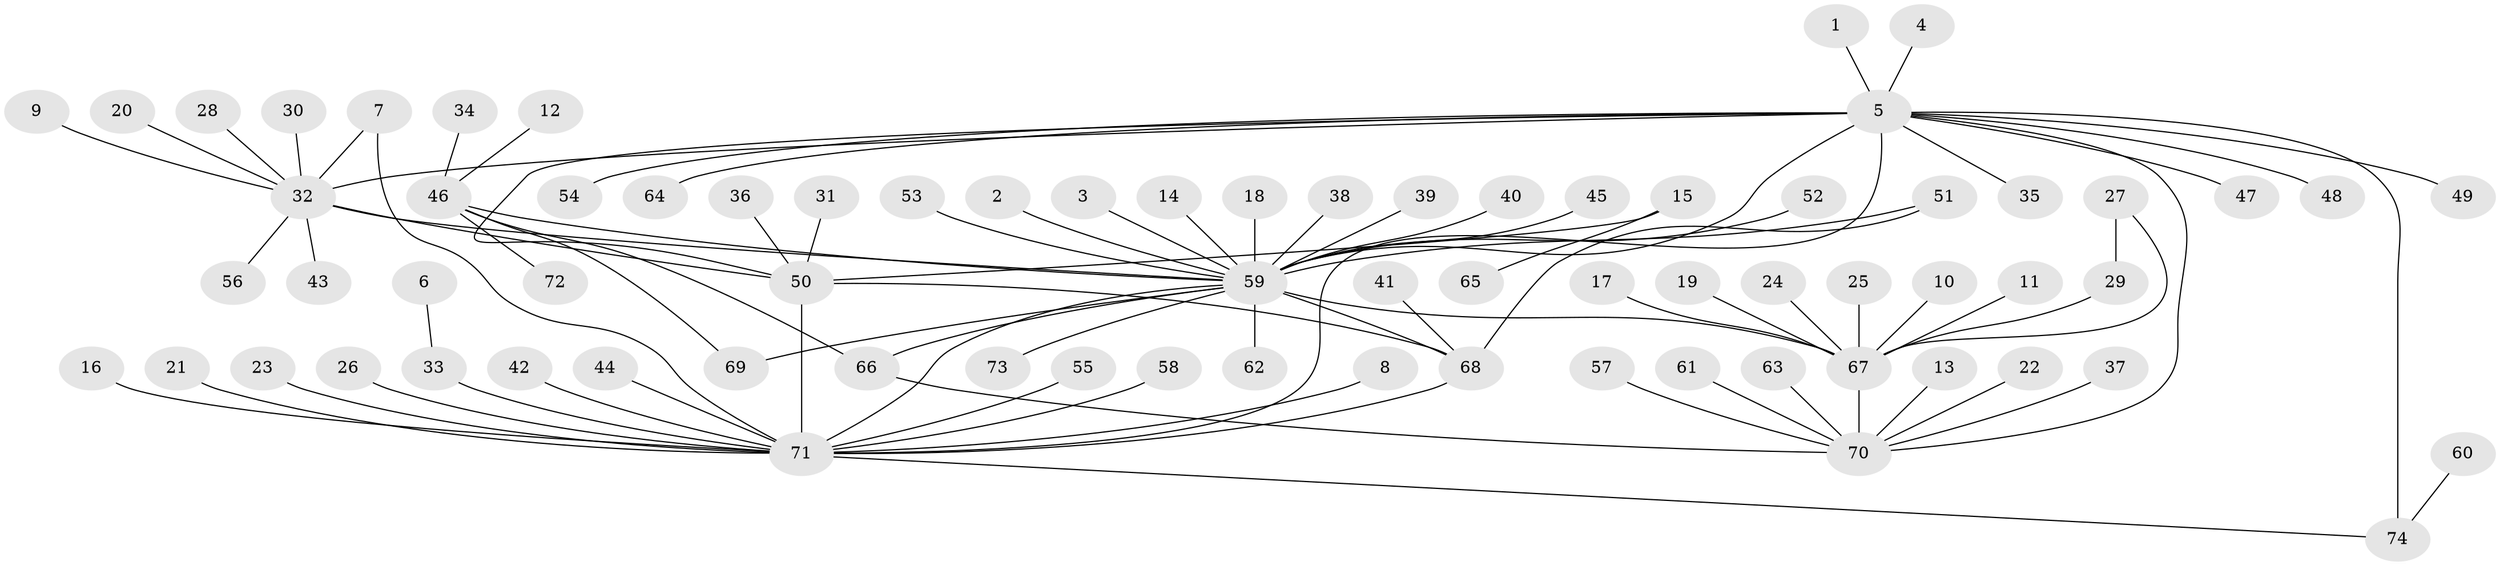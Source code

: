 // original degree distribution, {22: 0.006802721088435374, 15: 0.006802721088435374, 10: 0.006802721088435374, 12: 0.006802721088435374, 2: 0.17687074829931973, 3: 0.08843537414965986, 19: 0.006802721088435374, 4: 0.05442176870748299, 11: 0.006802721088435374, 1: 0.6122448979591837, 5: 0.013605442176870748, 8: 0.006802721088435374, 6: 0.006802721088435374}
// Generated by graph-tools (version 1.1) at 2025/48/03/06/25 01:48:57]
// undirected, 74 vertices, 87 edges
graph export_dot {
graph [start="1"]
  node [color=gray90,style=filled];
  1;
  2;
  3;
  4;
  5;
  6;
  7;
  8;
  9;
  10;
  11;
  12;
  13;
  14;
  15;
  16;
  17;
  18;
  19;
  20;
  21;
  22;
  23;
  24;
  25;
  26;
  27;
  28;
  29;
  30;
  31;
  32;
  33;
  34;
  35;
  36;
  37;
  38;
  39;
  40;
  41;
  42;
  43;
  44;
  45;
  46;
  47;
  48;
  49;
  50;
  51;
  52;
  53;
  54;
  55;
  56;
  57;
  58;
  59;
  60;
  61;
  62;
  63;
  64;
  65;
  66;
  67;
  68;
  69;
  70;
  71;
  72;
  73;
  74;
  1 -- 5 [weight=1.0];
  2 -- 59 [weight=1.0];
  3 -- 59 [weight=1.0];
  4 -- 5 [weight=1.0];
  5 -- 32 [weight=1.0];
  5 -- 35 [weight=1.0];
  5 -- 47 [weight=1.0];
  5 -- 48 [weight=1.0];
  5 -- 49 [weight=1.0];
  5 -- 50 [weight=1.0];
  5 -- 54 [weight=1.0];
  5 -- 59 [weight=1.0];
  5 -- 64 [weight=1.0];
  5 -- 70 [weight=1.0];
  5 -- 71 [weight=2.0];
  5 -- 74 [weight=1.0];
  6 -- 33 [weight=1.0];
  7 -- 32 [weight=1.0];
  7 -- 71 [weight=1.0];
  8 -- 71 [weight=1.0];
  9 -- 32 [weight=1.0];
  10 -- 67 [weight=1.0];
  11 -- 67 [weight=1.0];
  12 -- 46 [weight=1.0];
  13 -- 70 [weight=1.0];
  14 -- 59 [weight=1.0];
  15 -- 50 [weight=1.0];
  15 -- 65 [weight=1.0];
  16 -- 71 [weight=1.0];
  17 -- 67 [weight=1.0];
  18 -- 59 [weight=1.0];
  19 -- 67 [weight=1.0];
  20 -- 32 [weight=1.0];
  21 -- 71 [weight=1.0];
  22 -- 70 [weight=1.0];
  23 -- 71 [weight=1.0];
  24 -- 67 [weight=1.0];
  25 -- 67 [weight=1.0];
  26 -- 71 [weight=1.0];
  27 -- 29 [weight=1.0];
  27 -- 67 [weight=1.0];
  28 -- 32 [weight=1.0];
  29 -- 67 [weight=1.0];
  30 -- 32 [weight=1.0];
  31 -- 50 [weight=1.0];
  32 -- 43 [weight=1.0];
  32 -- 50 [weight=1.0];
  32 -- 56 [weight=1.0];
  32 -- 59 [weight=1.0];
  33 -- 71 [weight=1.0];
  34 -- 46 [weight=1.0];
  36 -- 50 [weight=1.0];
  37 -- 70 [weight=1.0];
  38 -- 59 [weight=1.0];
  39 -- 59 [weight=1.0];
  40 -- 59 [weight=1.0];
  41 -- 68 [weight=1.0];
  42 -- 71 [weight=1.0];
  44 -- 71 [weight=1.0];
  45 -- 59 [weight=1.0];
  46 -- 59 [weight=1.0];
  46 -- 66 [weight=1.0];
  46 -- 69 [weight=1.0];
  46 -- 72 [weight=1.0];
  50 -- 68 [weight=1.0];
  50 -- 71 [weight=1.0];
  51 -- 59 [weight=1.0];
  51 -- 68 [weight=1.0];
  52 -- 59 [weight=1.0];
  53 -- 59 [weight=1.0];
  55 -- 71 [weight=1.0];
  57 -- 70 [weight=1.0];
  58 -- 71 [weight=1.0];
  59 -- 62 [weight=1.0];
  59 -- 66 [weight=1.0];
  59 -- 67 [weight=1.0];
  59 -- 68 [weight=1.0];
  59 -- 69 [weight=1.0];
  59 -- 71 [weight=1.0];
  59 -- 73 [weight=1.0];
  60 -- 74 [weight=1.0];
  61 -- 70 [weight=1.0];
  63 -- 70 [weight=1.0];
  66 -- 70 [weight=1.0];
  67 -- 70 [weight=1.0];
  68 -- 71 [weight=1.0];
  71 -- 74 [weight=1.0];
}
